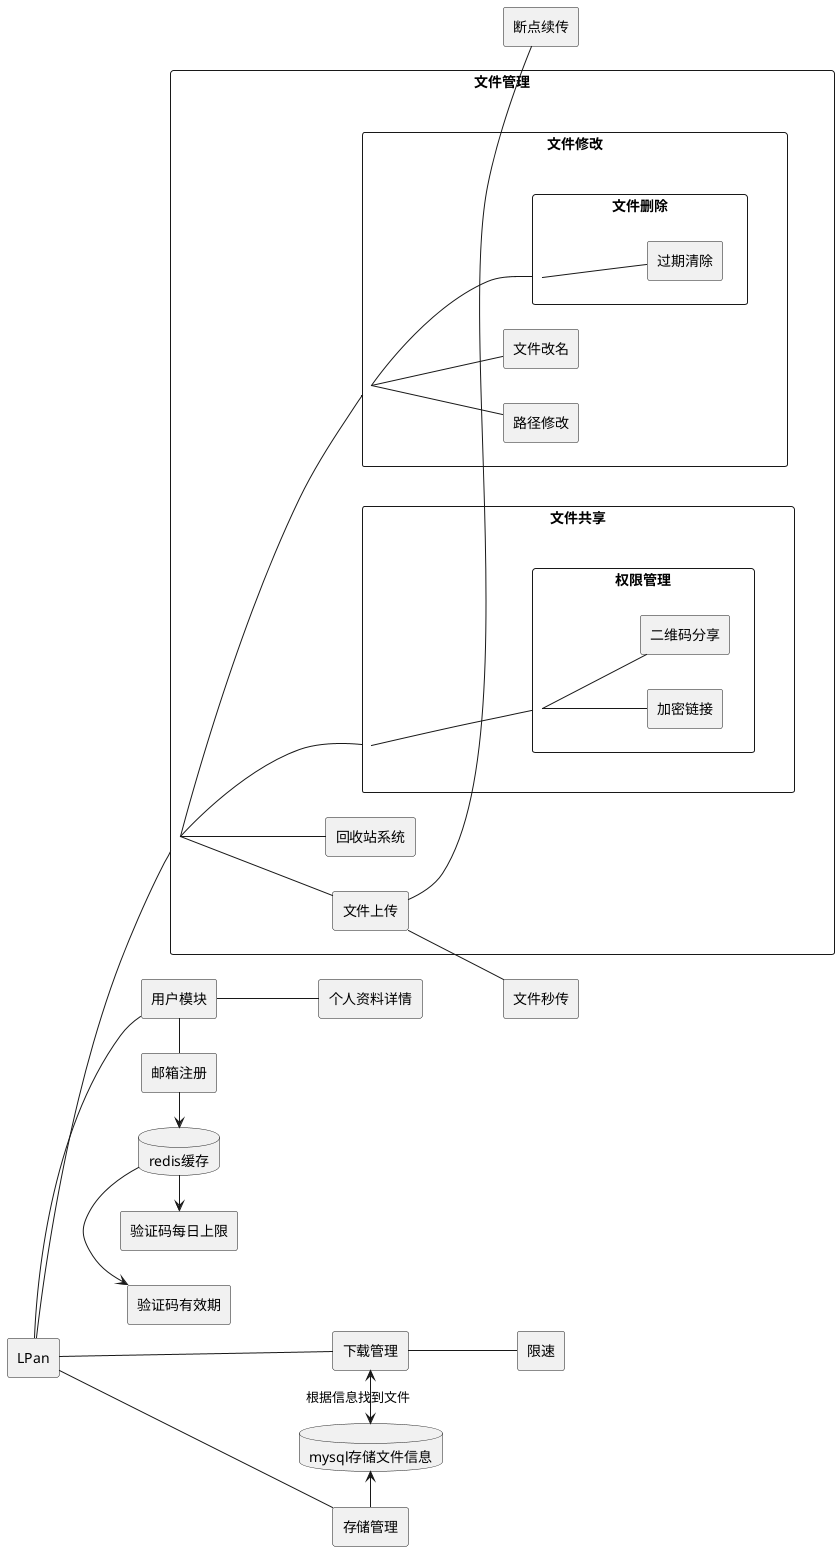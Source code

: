 @startuml
left to right direction
skinparam packageStyle rectangle

rectangle  LPan


rectangle 用户模块{
    LPan -- 用户模块
}
rectangle 邮箱注册{
    用户模块 - 邮箱注册
}
database redis[
    redis缓存
]
redis ->验证码有效期
redis ->验证码每日上限
邮箱注册 -> redis
rectangle 验证码有效期{
}
rectangle 验证码每日上限{
}
rectangle 个人资料详情{
    用户模块  -- 个人资料详情
}




rectangle 存储管理{
    LPan -- 存储管理
}
database mysql[
mysql存储文件信息
]
mysql <- 存储管理

下载管理<->mysql:根据信息找到文件



rectangle 文件管理{
    LPan -- 文件管理
}
rectangle 文件管理{
   文件管理--文件共享
   文件管理--文件修改
   文件管理--文件上传
   文件管理--回收站系统
}
rectangle 文件修改{
    文件修改--文件删除
    文件修改--路径修改
    文件修改--文件改名
}
rectangle 文件删除{
文件删除--过期清除
}
rectangle 过期清除{
}
rectangle 路径修改{
}
rectangle 文件改名{
}

rectangle 文件上传{
}
rectangle 回收站系统{
}
rectangle 文件共享{
    文件共享 -- 权限管理
}
rectangle 权限管理 {
    权限管理--加密链接
    权限管理--二维码分享
}
rectangle 加密链接{
}
rectangle 二维码分享{
}



rectangle 下载管理{
    LPan---下载管理
}
rectangle 限速{
   下载管理--限速
}

rectangle 文件秒传{
    文件上传--文件秒传
}
rectangle 断点续传{
    文件上传--断点续传
}


@enduml